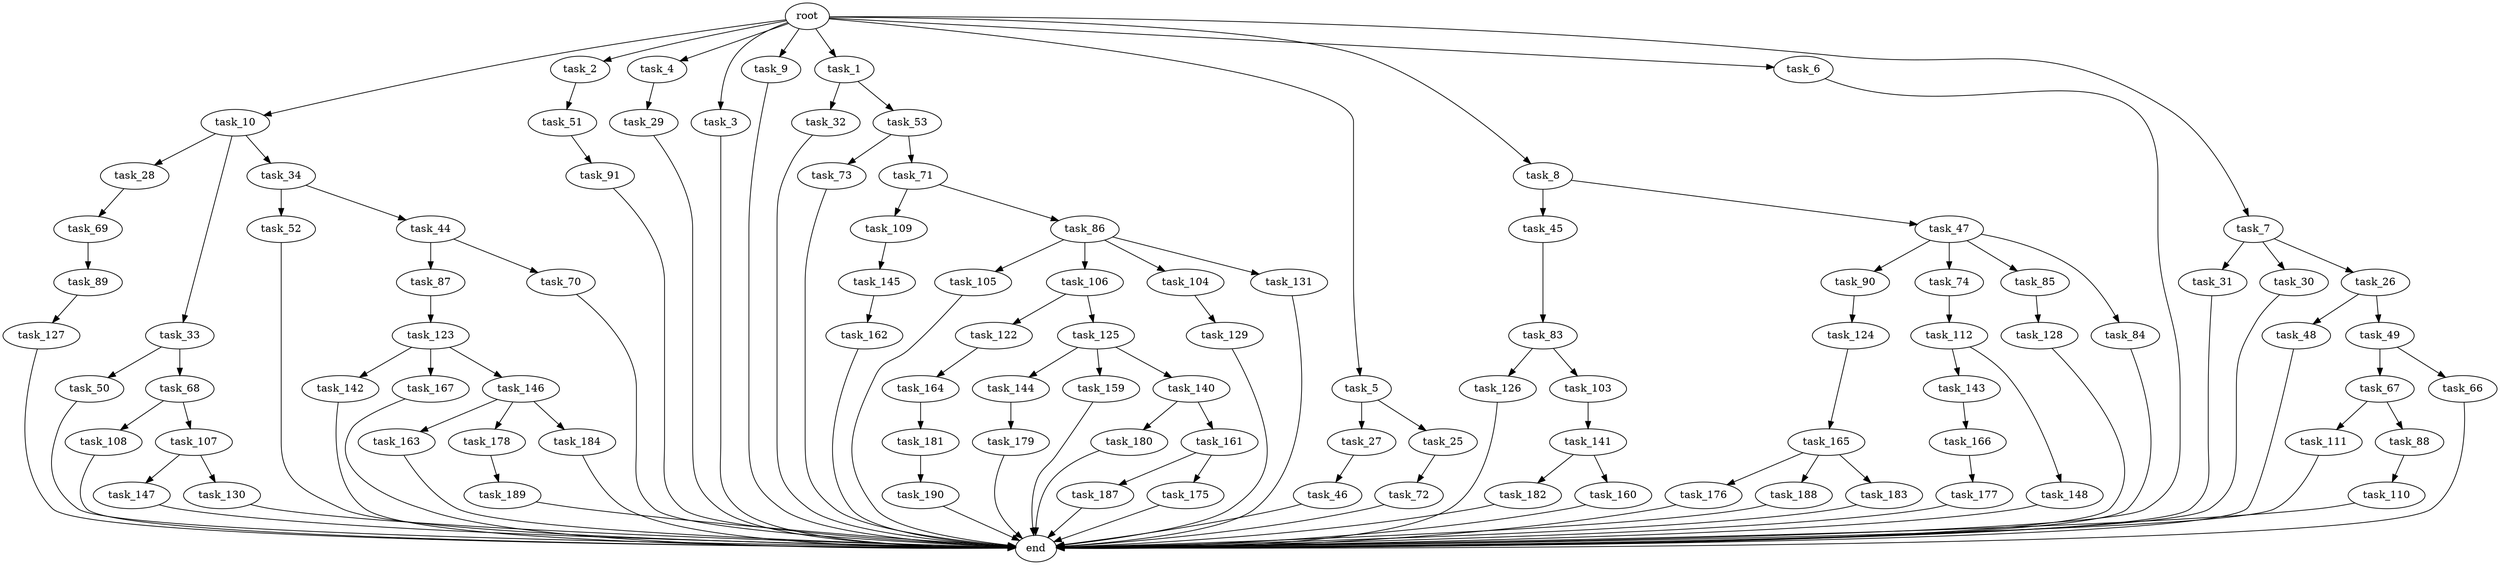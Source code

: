 digraph G {
  task_166 [size="618475290.624000"];
  task_176 [size="274877906.944000"];
  task_142 [size="274877906.944000"];
  task_162 [size="618475290.624000"];
  task_105 [size="618475290.624000"];
  task_72 [size="618475290.624000"];
  task_182 [size="429496729.600000"];
  task_45 [size="429496729.600000"];
  task_163 [size="618475290.624000"];
  task_144 [size="1391569403.904000"];
  task_46 [size="841813590.016000"];
  task_179 [size="1391569403.904000"];
  task_164 [size="618475290.624000"];
  task_73 [size="1099511627.776000"];
  task_10 [size="2.048000"];
  task_28 [size="68719476.736000"];
  task_50 [size="68719476.736000"];
  task_71 [size="1099511627.776000"];
  task_31 [size="68719476.736000"];
  task_167 [size="274877906.944000"];
  task_146 [size="274877906.944000"];
  task_90 [size="429496729.600000"];
  task_159 [size="1391569403.904000"];
  task_106 [size="618475290.624000"];
  task_27 [size="429496729.600000"];
  task_140 [size="1391569403.904000"];
  task_147 [size="841813590.016000"];
  task_190 [size="274877906.944000"];
  task_111 [size="618475290.624000"];
  task_122 [size="274877906.944000"];
  task_126 [size="1717986918.400000"];
  task_52 [size="1717986918.400000"];
  task_2 [size="2.048000"];
  task_108 [size="1717986918.400000"];
  task_112 [size="618475290.624000"];
  task_110 [size="68719476.736000"];
  task_109 [size="68719476.736000"];
  task_30 [size="68719476.736000"];
  task_74 [size="429496729.600000"];
  task_177 [size="1391569403.904000"];
  task_130 [size="841813590.016000"];
  task_160 [size="429496729.600000"];
  task_104 [size="618475290.624000"];
  task_33 [size="68719476.736000"];
  task_4 [size="2.048000"];
  task_48 [size="1717986918.400000"];
  task_124 [size="68719476.736000"];
  task_85 [size="429496729.600000"];
  task_129 [size="154618822.656000"];
  task_188 [size="274877906.944000"];
  task_103 [size="1717986918.400000"];
  task_181 [size="274877906.944000"];
  task_91 [size="68719476.736000"];
  task_89 [size="841813590.016000"];
  task_3 [size="2.048000"];
  task_9 [size="2.048000"];
  task_32 [size="68719476.736000"];
  task_143 [size="1717986918.400000"];
  task_34 [size="68719476.736000"];
  task_148 [size="1717986918.400000"];
  task_86 [size="68719476.736000"];
  task_189 [size="1391569403.904000"];
  task_1 [size="2.048000"];
  task_107 [size="1717986918.400000"];
  task_26 [size="68719476.736000"];
  task_69 [size="1099511627.776000"];
  task_44 [size="1717986918.400000"];
  task_5 [size="2.048000"];
  task_88 [size="618475290.624000"];
  end [size="0.000000"];
  task_8 [size="2.048000"];
  task_87 [size="618475290.624000"];
  task_141 [size="841813590.016000"];
  task_83 [size="274877906.944000"];
  task_183 [size="274877906.944000"];
  task_131 [size="618475290.624000"];
  task_127 [size="429496729.600000"];
  task_84 [size="429496729.600000"];
  task_29 [size="618475290.624000"];
  task_145 [size="274877906.944000"];
  task_53 [size="68719476.736000"];
  task_178 [size="618475290.624000"];
  root [size="0.000000"];
  task_187 [size="68719476.736000"];
  task_47 [size="429496729.600000"];
  task_123 [size="841813590.016000"];
  task_184 [size="618475290.624000"];
  task_128 [size="1717986918.400000"];
  task_180 [size="841813590.016000"];
  task_6 [size="2.048000"];
  task_70 [size="618475290.624000"];
  task_67 [size="618475290.624000"];
  task_175 [size="68719476.736000"];
  task_7 [size="2.048000"];
  task_49 [size="1717986918.400000"];
  task_165 [size="841813590.016000"];
  task_161 [size="841813590.016000"];
  task_51 [size="1391569403.904000"];
  task_125 [size="274877906.944000"];
  task_25 [size="429496729.600000"];
  task_68 [size="68719476.736000"];
  task_66 [size="618475290.624000"];

  task_166 -> task_177 [size="679477248.000000"];
  task_176 -> end [size="1.000000"];
  task_142 -> end [size="1.000000"];
  task_162 -> end [size="1.000000"];
  task_105 -> end [size="1.000000"];
  task_72 -> end [size="1.000000"];
  task_182 -> end [size="1.000000"];
  task_45 -> task_83 [size="134217728.000000"];
  task_163 -> end [size="1.000000"];
  task_144 -> task_179 [size="679477248.000000"];
  task_46 -> end [size="1.000000"];
  task_179 -> end [size="1.000000"];
  task_164 -> task_181 [size="134217728.000000"];
  task_73 -> end [size="1.000000"];
  task_10 -> task_28 [size="33554432.000000"];
  task_10 -> task_34 [size="33554432.000000"];
  task_10 -> task_33 [size="33554432.000000"];
  task_28 -> task_69 [size="536870912.000000"];
  task_50 -> end [size="1.000000"];
  task_71 -> task_86 [size="33554432.000000"];
  task_71 -> task_109 [size="33554432.000000"];
  task_31 -> end [size="1.000000"];
  task_167 -> end [size="1.000000"];
  task_146 -> task_163 [size="301989888.000000"];
  task_146 -> task_178 [size="301989888.000000"];
  task_146 -> task_184 [size="301989888.000000"];
  task_90 -> task_124 [size="33554432.000000"];
  task_159 -> end [size="1.000000"];
  task_106 -> task_122 [size="134217728.000000"];
  task_106 -> task_125 [size="134217728.000000"];
  task_27 -> task_46 [size="411041792.000000"];
  task_140 -> task_161 [size="411041792.000000"];
  task_140 -> task_180 [size="411041792.000000"];
  task_147 -> end [size="1.000000"];
  task_190 -> end [size="1.000000"];
  task_111 -> end [size="1.000000"];
  task_122 -> task_164 [size="301989888.000000"];
  task_126 -> end [size="1.000000"];
  task_52 -> end [size="1.000000"];
  task_2 -> task_51 [size="679477248.000000"];
  task_108 -> end [size="1.000000"];
  task_112 -> task_143 [size="838860800.000000"];
  task_112 -> task_148 [size="838860800.000000"];
  task_110 -> end [size="1.000000"];
  task_109 -> task_145 [size="134217728.000000"];
  task_30 -> end [size="1.000000"];
  task_74 -> task_112 [size="301989888.000000"];
  task_177 -> end [size="1.000000"];
  task_130 -> end [size="1.000000"];
  task_160 -> end [size="1.000000"];
  task_104 -> task_129 [size="75497472.000000"];
  task_33 -> task_68 [size="33554432.000000"];
  task_33 -> task_50 [size="33554432.000000"];
  task_4 -> task_29 [size="301989888.000000"];
  task_48 -> end [size="1.000000"];
  task_124 -> task_165 [size="411041792.000000"];
  task_85 -> task_128 [size="838860800.000000"];
  task_129 -> end [size="1.000000"];
  task_188 -> end [size="1.000000"];
  task_103 -> task_141 [size="411041792.000000"];
  task_181 -> task_190 [size="134217728.000000"];
  task_91 -> end [size="1.000000"];
  task_89 -> task_127 [size="209715200.000000"];
  task_3 -> end [size="1.000000"];
  task_9 -> end [size="1.000000"];
  task_32 -> end [size="1.000000"];
  task_143 -> task_166 [size="301989888.000000"];
  task_34 -> task_44 [size="838860800.000000"];
  task_34 -> task_52 [size="838860800.000000"];
  task_148 -> end [size="1.000000"];
  task_86 -> task_106 [size="301989888.000000"];
  task_86 -> task_131 [size="301989888.000000"];
  task_86 -> task_105 [size="301989888.000000"];
  task_86 -> task_104 [size="301989888.000000"];
  task_189 -> end [size="1.000000"];
  task_1 -> task_53 [size="33554432.000000"];
  task_1 -> task_32 [size="33554432.000000"];
  task_107 -> task_130 [size="411041792.000000"];
  task_107 -> task_147 [size="411041792.000000"];
  task_26 -> task_48 [size="838860800.000000"];
  task_26 -> task_49 [size="838860800.000000"];
  task_69 -> task_89 [size="411041792.000000"];
  task_44 -> task_70 [size="301989888.000000"];
  task_44 -> task_87 [size="301989888.000000"];
  task_5 -> task_25 [size="209715200.000000"];
  task_5 -> task_27 [size="209715200.000000"];
  task_88 -> task_110 [size="33554432.000000"];
  task_8 -> task_45 [size="209715200.000000"];
  task_8 -> task_47 [size="209715200.000000"];
  task_87 -> task_123 [size="411041792.000000"];
  task_141 -> task_160 [size="209715200.000000"];
  task_141 -> task_182 [size="209715200.000000"];
  task_83 -> task_103 [size="838860800.000000"];
  task_83 -> task_126 [size="838860800.000000"];
  task_183 -> end [size="1.000000"];
  task_131 -> end [size="1.000000"];
  task_127 -> end [size="1.000000"];
  task_84 -> end [size="1.000000"];
  task_29 -> end [size="1.000000"];
  task_145 -> task_162 [size="301989888.000000"];
  task_53 -> task_73 [size="536870912.000000"];
  task_53 -> task_71 [size="536870912.000000"];
  task_178 -> task_189 [size="679477248.000000"];
  root -> task_2 [size="1.000000"];
  root -> task_6 [size="1.000000"];
  root -> task_4 [size="1.000000"];
  root -> task_5 [size="1.000000"];
  root -> task_10 [size="1.000000"];
  root -> task_3 [size="1.000000"];
  root -> task_9 [size="1.000000"];
  root -> task_8 [size="1.000000"];
  root -> task_7 [size="1.000000"];
  root -> task_1 [size="1.000000"];
  task_187 -> end [size="1.000000"];
  task_47 -> task_74 [size="209715200.000000"];
  task_47 -> task_90 [size="209715200.000000"];
  task_47 -> task_84 [size="209715200.000000"];
  task_47 -> task_85 [size="209715200.000000"];
  task_123 -> task_146 [size="134217728.000000"];
  task_123 -> task_142 [size="134217728.000000"];
  task_123 -> task_167 [size="134217728.000000"];
  task_184 -> end [size="1.000000"];
  task_128 -> end [size="1.000000"];
  task_180 -> end [size="1.000000"];
  task_6 -> end [size="1.000000"];
  task_70 -> end [size="1.000000"];
  task_67 -> task_111 [size="301989888.000000"];
  task_67 -> task_88 [size="301989888.000000"];
  task_175 -> end [size="1.000000"];
  task_7 -> task_26 [size="33554432.000000"];
  task_7 -> task_30 [size="33554432.000000"];
  task_7 -> task_31 [size="33554432.000000"];
  task_49 -> task_66 [size="301989888.000000"];
  task_49 -> task_67 [size="301989888.000000"];
  task_165 -> task_183 [size="134217728.000000"];
  task_165 -> task_188 [size="134217728.000000"];
  task_165 -> task_176 [size="134217728.000000"];
  task_161 -> task_175 [size="33554432.000000"];
  task_161 -> task_187 [size="33554432.000000"];
  task_51 -> task_91 [size="33554432.000000"];
  task_125 -> task_140 [size="679477248.000000"];
  task_125 -> task_144 [size="679477248.000000"];
  task_125 -> task_159 [size="679477248.000000"];
  task_25 -> task_72 [size="301989888.000000"];
  task_68 -> task_107 [size="838860800.000000"];
  task_68 -> task_108 [size="838860800.000000"];
  task_66 -> end [size="1.000000"];
}
